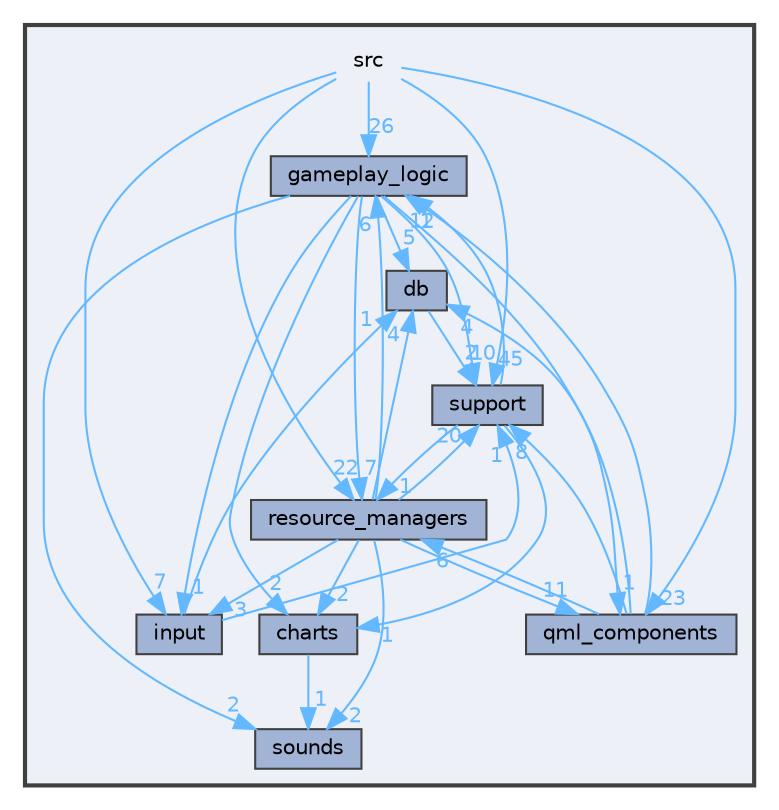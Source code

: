 digraph "src"
{
 // LATEX_PDF_SIZE
  bgcolor="transparent";
  edge [fontname=Helvetica,fontsize=10,labelfontname=Helvetica,labelfontsize=10];
  node [fontname=Helvetica,fontsize=10,shape=box,height=0.2,width=0.4];
  compound=true
  subgraph clusterdir_68267d1309a1af8e8297ef4c3efbcdba {
    graph [ bgcolor="#edf0f7", pencolor="grey25", label="", fontname=Helvetica,fontsize=10 style="filled,bold", URL="dir_68267d1309a1af8e8297ef4c3efbcdba.html",tooltip=""]
    dir_68267d1309a1af8e8297ef4c3efbcdba [shape=plaintext, label="src"];
  dir_b1e1480277e1bd1794b03e39c91b2dd4 [label="charts", fillcolor="#a2b4d6", color="grey25", style="filled", URL="dir_b1e1480277e1bd1794b03e39c91b2dd4.html",tooltip=""];
  dir_18fd539062cd3a2de3dfd78991cf728d [label="db", fillcolor="#a2b4d6", color="grey25", style="filled", URL="dir_18fd539062cd3a2de3dfd78991cf728d.html",tooltip=""];
  dir_532906d8876b5477dcd3b8816c48a7ca [label="gameplay_logic", fillcolor="#a2b4d6", color="grey25", style="filled", URL="dir_532906d8876b5477dcd3b8816c48a7ca.html",tooltip=""];
  dir_d365e15d984c8d0205117ee0c40d6716 [label="input", fillcolor="#a2b4d6", color="grey25", style="filled", URL="dir_d365e15d984c8d0205117ee0c40d6716.html",tooltip=""];
  dir_870fedec2d106ed34b9454ee795594d3 [label="qml_components", fillcolor="#a2b4d6", color="grey25", style="filled", URL="dir_870fedec2d106ed34b9454ee795594d3.html",tooltip=""];
  dir_527bc9af833e63dbc16533b60a5f5ab8 [label="resource_managers", fillcolor="#a2b4d6", color="grey25", style="filled", URL="dir_527bc9af833e63dbc16533b60a5f5ab8.html",tooltip=""];
  dir_a96564f6348ccf85c63c82abdf96cc4c [label="sounds", fillcolor="#a2b4d6", color="grey25", style="filled", URL="dir_a96564f6348ccf85c63c82abdf96cc4c.html",tooltip=""];
  dir_021c64f412f6b3b6708367bb6d6ca209 [label="support", fillcolor="#a2b4d6", color="grey25", style="filled", URL="dir_021c64f412f6b3b6708367bb6d6ca209.html",tooltip=""];
  }
  dir_68267d1309a1af8e8297ef4c3efbcdba->dir_021c64f412f6b3b6708367bb6d6ca209 [headlabel="45", labeldistance=1.5 headhref="dir_000010_000011.html" href="dir_000010_000011.html" color="steelblue1" fontcolor="steelblue1"];
  dir_68267d1309a1af8e8297ef4c3efbcdba->dir_527bc9af833e63dbc16533b60a5f5ab8 [headlabel="22", labeldistance=1.5 headhref="dir_000010_000007.html" href="dir_000010_000007.html" color="steelblue1" fontcolor="steelblue1"];
  dir_68267d1309a1af8e8297ef4c3efbcdba->dir_532906d8876b5477dcd3b8816c48a7ca [headlabel="26", labeldistance=1.5 headhref="dir_000010_000003.html" href="dir_000010_000003.html" color="steelblue1" fontcolor="steelblue1"];
  dir_68267d1309a1af8e8297ef4c3efbcdba->dir_870fedec2d106ed34b9454ee795594d3 [headlabel="23", labeldistance=1.5 headhref="dir_000010_000006.html" href="dir_000010_000006.html" color="steelblue1" fontcolor="steelblue1"];
  dir_68267d1309a1af8e8297ef4c3efbcdba->dir_d365e15d984c8d0205117ee0c40d6716 [headlabel="7", labeldistance=1.5 headhref="dir_000010_000004.html" href="dir_000010_000004.html" color="steelblue1" fontcolor="steelblue1"];
  dir_b1e1480277e1bd1794b03e39c91b2dd4->dir_a96564f6348ccf85c63c82abdf96cc4c [headlabel="1", labeldistance=1.5 headhref="dir_000000_000009.html" href="dir_000000_000009.html" color="steelblue1" fontcolor="steelblue1"];
  dir_18fd539062cd3a2de3dfd78991cf728d->dir_021c64f412f6b3b6708367bb6d6ca209 [headlabel="2", labeldistance=1.5 headhref="dir_000001_000011.html" href="dir_000001_000011.html" color="steelblue1" fontcolor="steelblue1"];
  dir_532906d8876b5477dcd3b8816c48a7ca->dir_021c64f412f6b3b6708367bb6d6ca209 [headlabel="10", labeldistance=1.5 headhref="dir_000003_000011.html" href="dir_000003_000011.html" color="steelblue1" fontcolor="steelblue1"];
  dir_532906d8876b5477dcd3b8816c48a7ca->dir_18fd539062cd3a2de3dfd78991cf728d [headlabel="5", labeldistance=1.5 headhref="dir_000003_000001.html" href="dir_000003_000001.html" color="steelblue1" fontcolor="steelblue1"];
  dir_532906d8876b5477dcd3b8816c48a7ca->dir_527bc9af833e63dbc16533b60a5f5ab8 [headlabel="7", labeldistance=1.5 headhref="dir_000003_000007.html" href="dir_000003_000007.html" color="steelblue1" fontcolor="steelblue1"];
  dir_532906d8876b5477dcd3b8816c48a7ca->dir_870fedec2d106ed34b9454ee795594d3 [headlabel="1", labeldistance=1.5 headhref="dir_000003_000006.html" href="dir_000003_000006.html" color="steelblue1" fontcolor="steelblue1"];
  dir_532906d8876b5477dcd3b8816c48a7ca->dir_a96564f6348ccf85c63c82abdf96cc4c [headlabel="2", labeldistance=1.5 headhref="dir_000003_000009.html" href="dir_000003_000009.html" color="steelblue1" fontcolor="steelblue1"];
  dir_532906d8876b5477dcd3b8816c48a7ca->dir_b1e1480277e1bd1794b03e39c91b2dd4 [headlabel="2", labeldistance=1.5 headhref="dir_000003_000000.html" href="dir_000003_000000.html" color="steelblue1" fontcolor="steelblue1"];
  dir_532906d8876b5477dcd3b8816c48a7ca->dir_d365e15d984c8d0205117ee0c40d6716 [headlabel="1", labeldistance=1.5 headhref="dir_000003_000004.html" href="dir_000003_000004.html" color="steelblue1" fontcolor="steelblue1"];
  dir_d365e15d984c8d0205117ee0c40d6716->dir_021c64f412f6b3b6708367bb6d6ca209 [headlabel="1", labeldistance=1.5 headhref="dir_000004_000011.html" href="dir_000004_000011.html" color="steelblue1" fontcolor="steelblue1"];
  dir_d365e15d984c8d0205117ee0c40d6716->dir_18fd539062cd3a2de3dfd78991cf728d [headlabel="1", labeldistance=1.5 headhref="dir_000004_000001.html" href="dir_000004_000001.html" color="steelblue1" fontcolor="steelblue1"];
  dir_870fedec2d106ed34b9454ee795594d3->dir_021c64f412f6b3b6708367bb6d6ca209 [headlabel="8", labeldistance=1.5 headhref="dir_000006_000011.html" href="dir_000006_000011.html" color="steelblue1" fontcolor="steelblue1"];
  dir_870fedec2d106ed34b9454ee795594d3->dir_18fd539062cd3a2de3dfd78991cf728d [headlabel="4", labeldistance=1.5 headhref="dir_000006_000001.html" href="dir_000006_000001.html" color="steelblue1" fontcolor="steelblue1"];
  dir_870fedec2d106ed34b9454ee795594d3->dir_527bc9af833e63dbc16533b60a5f5ab8 [headlabel="6", labeldistance=1.5 headhref="dir_000006_000007.html" href="dir_000006_000007.html" color="steelblue1" fontcolor="steelblue1"];
  dir_870fedec2d106ed34b9454ee795594d3->dir_532906d8876b5477dcd3b8816c48a7ca [headlabel="12", labeldistance=1.5 headhref="dir_000006_000003.html" href="dir_000006_000003.html" color="steelblue1" fontcolor="steelblue1"];
  dir_527bc9af833e63dbc16533b60a5f5ab8->dir_021c64f412f6b3b6708367bb6d6ca209 [headlabel="20", labeldistance=1.5 headhref="dir_000007_000011.html" href="dir_000007_000011.html" color="steelblue1" fontcolor="steelblue1"];
  dir_527bc9af833e63dbc16533b60a5f5ab8->dir_18fd539062cd3a2de3dfd78991cf728d [headlabel="4", labeldistance=1.5 headhref="dir_000007_000001.html" href="dir_000007_000001.html" color="steelblue1" fontcolor="steelblue1"];
  dir_527bc9af833e63dbc16533b60a5f5ab8->dir_532906d8876b5477dcd3b8816c48a7ca [headlabel="6", labeldistance=1.5 headhref="dir_000007_000003.html" href="dir_000007_000003.html" color="steelblue1" fontcolor="steelblue1"];
  dir_527bc9af833e63dbc16533b60a5f5ab8->dir_870fedec2d106ed34b9454ee795594d3 [headlabel="11", labeldistance=1.5 headhref="dir_000007_000006.html" href="dir_000007_000006.html" color="steelblue1" fontcolor="steelblue1"];
  dir_527bc9af833e63dbc16533b60a5f5ab8->dir_a96564f6348ccf85c63c82abdf96cc4c [headlabel="2", labeldistance=1.5 headhref="dir_000007_000009.html" href="dir_000007_000009.html" color="steelblue1" fontcolor="steelblue1"];
  dir_527bc9af833e63dbc16533b60a5f5ab8->dir_b1e1480277e1bd1794b03e39c91b2dd4 [headlabel="2", labeldistance=1.5 headhref="dir_000007_000000.html" href="dir_000007_000000.html" color="steelblue1" fontcolor="steelblue1"];
  dir_527bc9af833e63dbc16533b60a5f5ab8->dir_d365e15d984c8d0205117ee0c40d6716 [headlabel="3", labeldistance=1.5 headhref="dir_000007_000004.html" href="dir_000007_000004.html" color="steelblue1" fontcolor="steelblue1"];
  dir_021c64f412f6b3b6708367bb6d6ca209->dir_527bc9af833e63dbc16533b60a5f5ab8 [headlabel="1", labeldistance=1.5 headhref="dir_000011_000007.html" href="dir_000011_000007.html" color="steelblue1" fontcolor="steelblue1"];
  dir_021c64f412f6b3b6708367bb6d6ca209->dir_532906d8876b5477dcd3b8816c48a7ca [headlabel="1", labeldistance=1.5 headhref="dir_000011_000003.html" href="dir_000011_000003.html" color="steelblue1" fontcolor="steelblue1"];
  dir_021c64f412f6b3b6708367bb6d6ca209->dir_b1e1480277e1bd1794b03e39c91b2dd4 [headlabel="1", labeldistance=1.5 headhref="dir_000011_000000.html" href="dir_000011_000000.html" color="steelblue1" fontcolor="steelblue1"];
}
